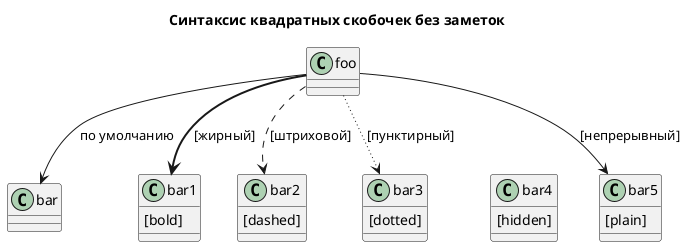 @startuml  
title Синтаксис квадратных скобочек без заметок
class foo
class bar
bar1 : [bold]
bar2 : [dashed]
bar3 : [dotted]
bar4 : [hidden]
bar5 : [plain]

foo --> bar             : по умолчанию
foo -[bold]-> bar1      : [жирный]
foo -[dashed]-> bar2    : [штриховой]
foo -[dotted]-> bar3    : [пунктирный]
foo -[hidden]-> bar4    : [скрытый]
foo -[plain]-> bar5     : [непрерывный]
@enduml

